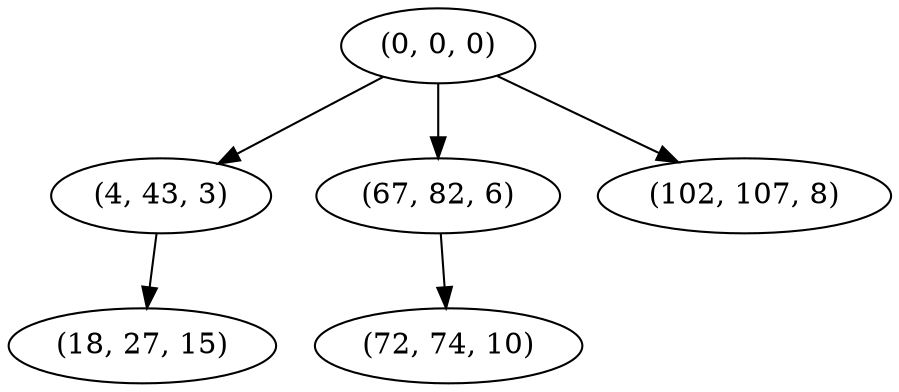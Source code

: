 digraph tree {
    "(0, 0, 0)";
    "(4, 43, 3)";
    "(18, 27, 15)";
    "(67, 82, 6)";
    "(72, 74, 10)";
    "(102, 107, 8)";
    "(0, 0, 0)" -> "(4, 43, 3)";
    "(0, 0, 0)" -> "(67, 82, 6)";
    "(0, 0, 0)" -> "(102, 107, 8)";
    "(4, 43, 3)" -> "(18, 27, 15)";
    "(67, 82, 6)" -> "(72, 74, 10)";
}

